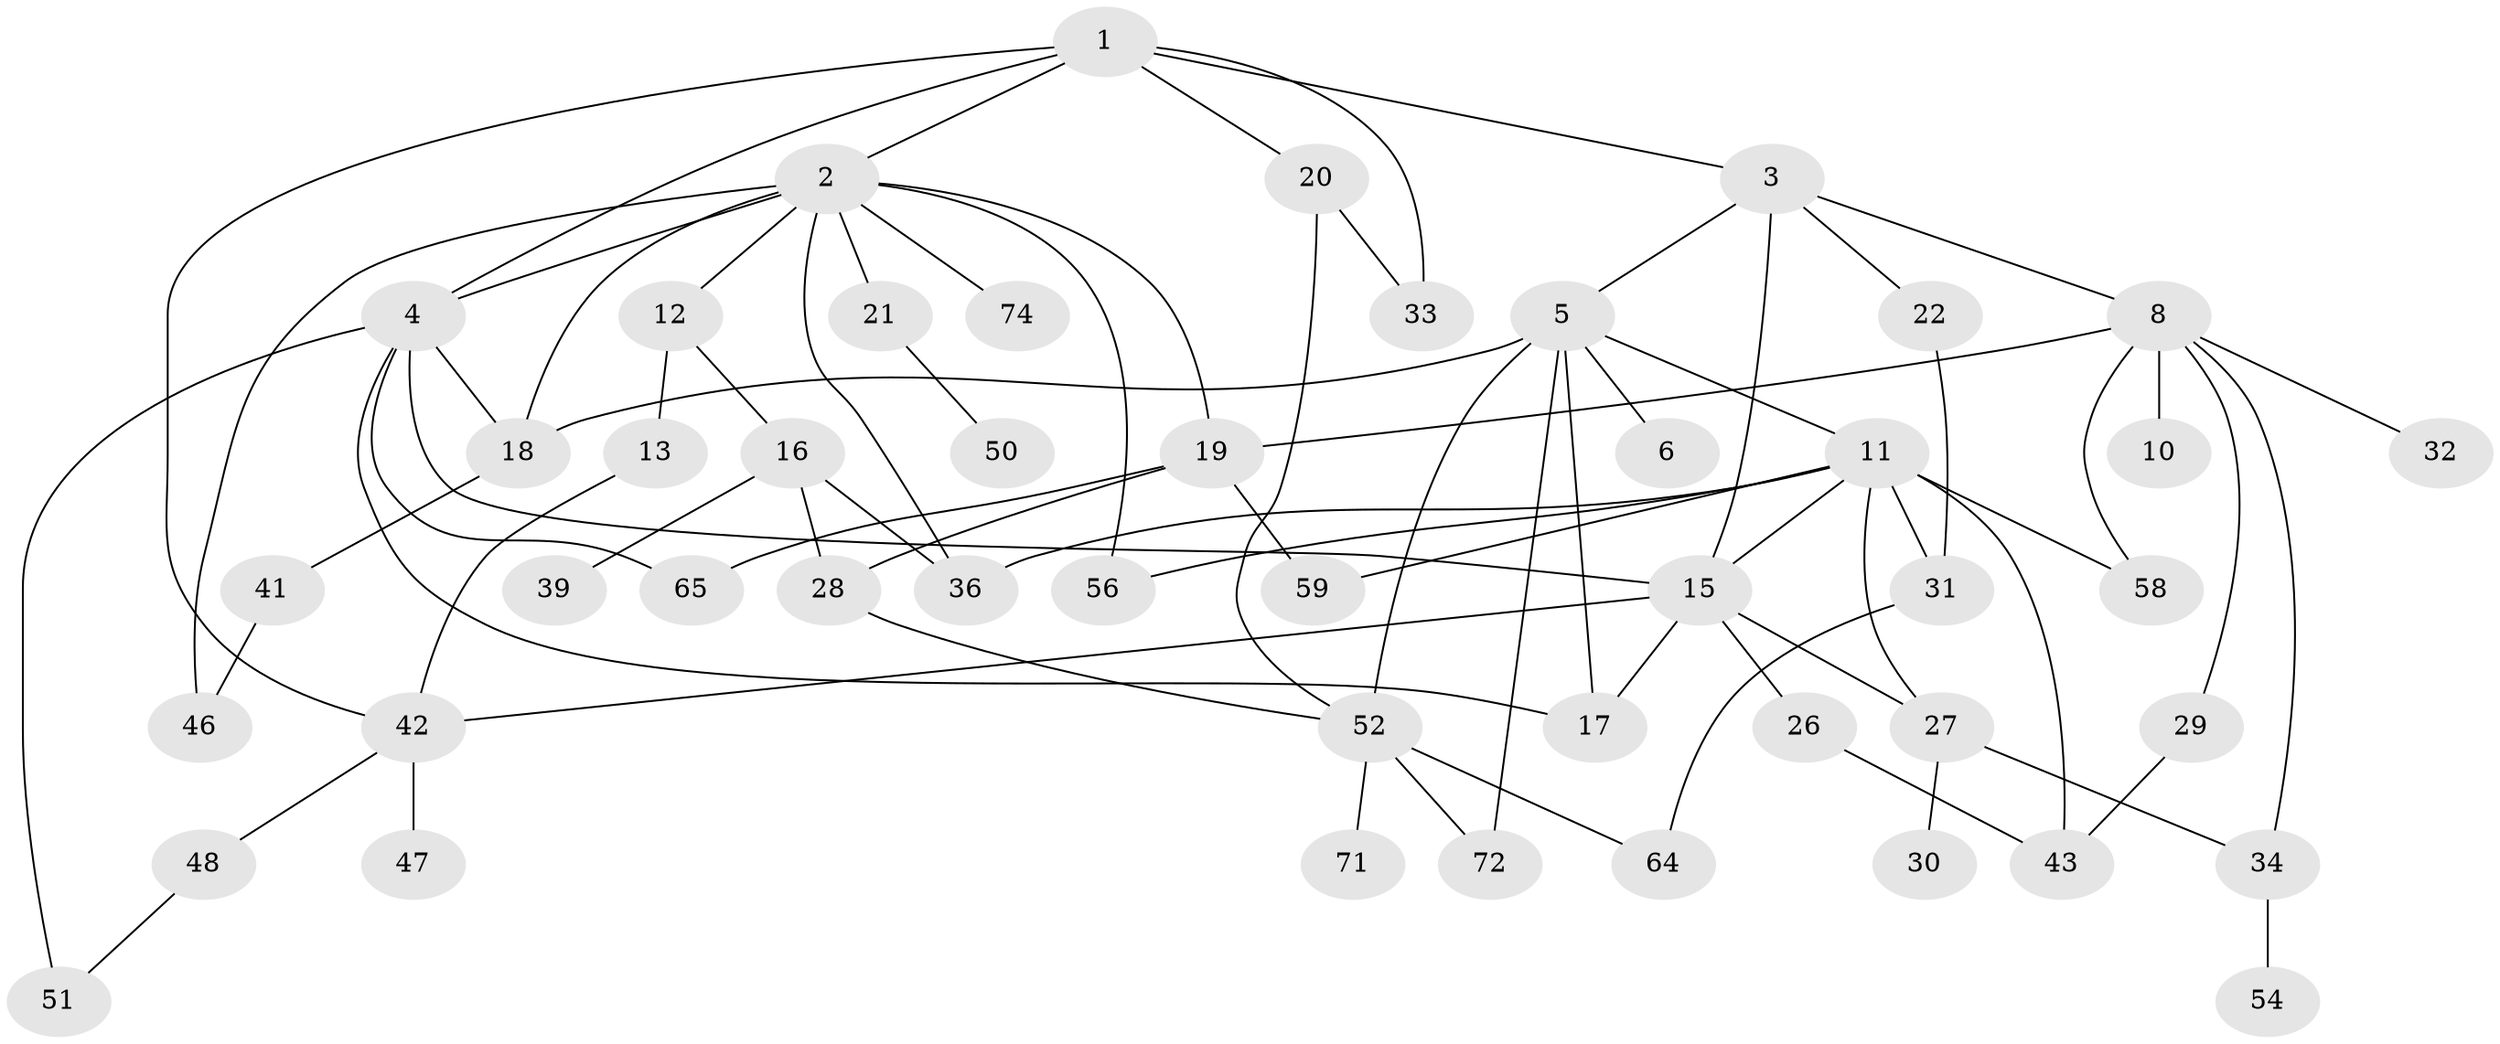 // Generated by graph-tools (version 1.1) at 2025/51/02/27/25 19:51:36]
// undirected, 48 vertices, 76 edges
graph export_dot {
graph [start="1"]
  node [color=gray90,style=filled];
  1 [super="+7"];
  2 [super="+9"];
  3 [super="+38"];
  4 [super="+49"];
  5 [super="+45"];
  6;
  8 [super="+14"];
  10;
  11 [super="+24"];
  12;
  13 [super="+73"];
  15 [super="+60"];
  16;
  17 [super="+25"];
  18 [super="+23"];
  19 [super="+57"];
  20 [super="+66"];
  21 [super="+40"];
  22 [super="+67"];
  26;
  27 [super="+76"];
  28 [super="+69"];
  29;
  30 [super="+62"];
  31 [super="+63"];
  32;
  33 [super="+37"];
  34 [super="+35"];
  36 [super="+53"];
  39 [super="+70"];
  41;
  42 [super="+61"];
  43 [super="+44"];
  46 [super="+77"];
  47;
  48 [super="+55"];
  50;
  51;
  52 [super="+68"];
  54;
  56;
  58;
  59;
  64;
  65;
  71;
  72;
  74 [super="+75"];
  1 -- 2;
  1 -- 3;
  1 -- 4;
  1 -- 42;
  1 -- 20;
  1 -- 33;
  2 -- 21;
  2 -- 46;
  2 -- 19;
  2 -- 18;
  2 -- 36;
  2 -- 56;
  2 -- 74;
  2 -- 12;
  2 -- 4;
  3 -- 5;
  3 -- 8;
  3 -- 22;
  3 -- 15;
  4 -- 15;
  4 -- 51;
  4 -- 65;
  4 -- 17;
  4 -- 18;
  5 -- 6;
  5 -- 11;
  5 -- 17;
  5 -- 72;
  5 -- 52;
  5 -- 18;
  8 -- 10;
  8 -- 19;
  8 -- 58;
  8 -- 32;
  8 -- 34;
  8 -- 29;
  11 -- 56;
  11 -- 31;
  11 -- 43;
  11 -- 58;
  11 -- 59;
  11 -- 15;
  11 -- 27;
  11 -- 36;
  12 -- 13;
  12 -- 16;
  13 -- 42;
  15 -- 26;
  15 -- 27;
  15 -- 17 [weight=2];
  15 -- 42;
  16 -- 39;
  16 -- 28;
  16 -- 36;
  18 -- 41;
  19 -- 28;
  19 -- 65;
  19 -- 59;
  20 -- 33;
  20 -- 52;
  21 -- 50;
  22 -- 31;
  26 -- 43;
  27 -- 30;
  27 -- 34;
  28 -- 52;
  29 -- 43;
  31 -- 64;
  34 -- 54;
  41 -- 46;
  42 -- 47;
  42 -- 48;
  48 -- 51;
  52 -- 71;
  52 -- 64;
  52 -- 72;
}
